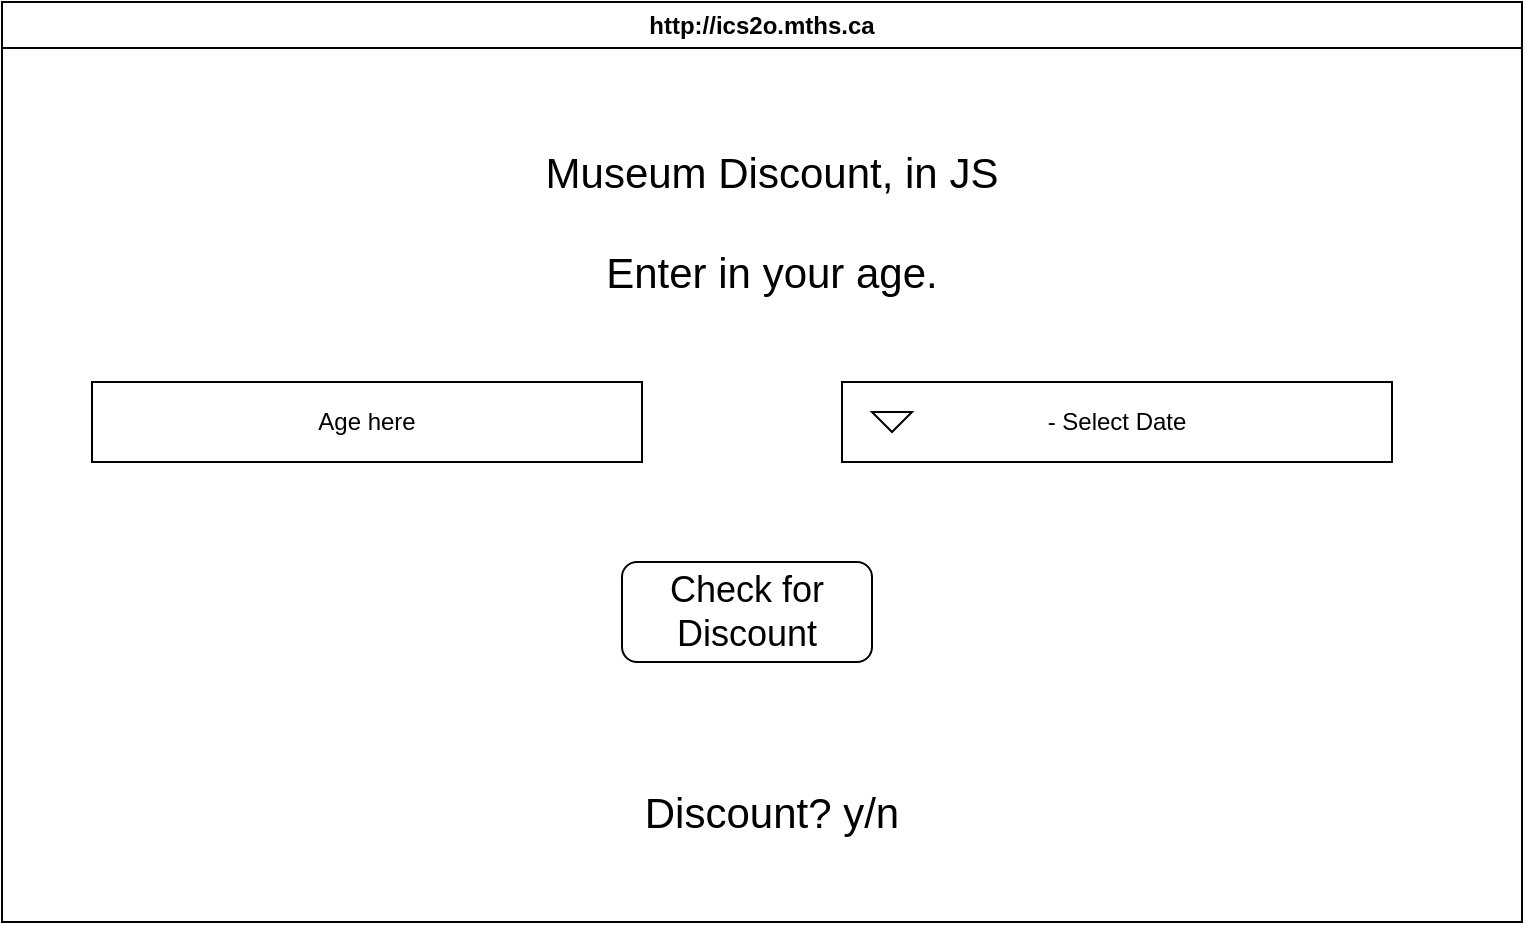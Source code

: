 <mxfile>
    <diagram id="HIP3nbAZw_EuaXWnEj3U" name="Page-1">
        <mxGraphModel dx="1017" dy="660" grid="1" gridSize="10" guides="1" tooltips="1" connect="1" arrows="1" fold="1" page="1" pageScale="1" pageWidth="850" pageHeight="1100" math="0" shadow="0">
            <root>
                <mxCell id="0"/>
                <mxCell id="1" parent="0"/>
                <mxCell id="7" value="http://ics2o.mths.ca" style="swimlane;whiteSpace=wrap;html=1;" vertex="1" parent="1">
                    <mxGeometry x="40" y="40" width="760" height="460" as="geometry"/>
                </mxCell>
                <mxCell id="8" value="&lt;div style=&quot;&quot;&gt;&lt;font color=&quot;#000000&quot;&gt;&lt;span style=&quot;font-size: 21px;&quot;&gt;Museum Discount, in JS&lt;/span&gt;&lt;/font&gt;&lt;/div&gt;&lt;div&gt;&lt;font style=&quot;font-size: 21px; color: rgb(0, 0, 0);&quot;&gt;&lt;br&gt;&lt;/font&gt;&lt;/div&gt;&lt;div style=&quot;&quot;&gt;&lt;span style=&quot;font-size: 21px;&quot;&gt;Enter in your age.&lt;/span&gt;&lt;/div&gt;&lt;div style=&quot;&quot;&gt;&lt;br&gt;&lt;/div&gt;&lt;div style=&quot;&quot;&gt;&lt;br&gt;&lt;/div&gt;&lt;div style=&quot;&quot;&gt;&lt;br&gt;&lt;/div&gt;&lt;div style=&quot;&quot;&gt;&lt;br&gt;&lt;/div&gt;&lt;div style=&quot;&quot;&gt;&lt;br&gt;&lt;/div&gt;&lt;div style=&quot;&quot;&gt;&lt;br&gt;&lt;/div&gt;&lt;div style=&quot;&quot;&gt;&lt;br&gt;&lt;/div&gt;&lt;div style=&quot;&quot;&gt;&lt;br&gt;&lt;/div&gt;&lt;div style=&quot;&quot;&gt;&lt;font style=&quot;font-size: 21px; color: rgb(0, 0, 0);&quot;&gt;&lt;br&gt;&lt;/font&gt;&lt;/div&gt;&lt;div style=&quot;&quot;&gt;&lt;font style=&quot;font-size: 21px; color: rgb(0, 0, 0);&quot;&gt;&lt;br&gt;&lt;/font&gt;&lt;/div&gt;&lt;div style=&quot;&quot;&gt;&lt;font style=&quot;font-size: 21px; color: rgb(0, 0, 0);&quot;&gt;&lt;br&gt;&lt;/font&gt;&lt;/div&gt;&lt;div style=&quot;&quot;&gt;&lt;font style=&quot;font-size: 21px; color: rgb(0, 0, 0);&quot;&gt;&lt;br&gt;&lt;/font&gt;&lt;/div&gt;&lt;div style=&quot;&quot;&gt;&lt;br&gt;&lt;/div&gt;&lt;div style=&quot;&quot;&gt;&lt;br&gt;&lt;/div&gt;&lt;div style=&quot;&quot;&gt;&lt;font color=&quot;#000000&quot;&gt;&lt;span style=&quot;font-size: 21px;&quot;&gt;Discount? y/n&lt;/span&gt;&lt;/font&gt;&lt;/div&gt;" style="text;strokeColor=none;align=center;fillColor=none;html=1;verticalAlign=middle;whiteSpace=wrap;rounded=0;" vertex="1" parent="7">
                    <mxGeometry x="234" y="50" width="302" height="390" as="geometry"/>
                </mxCell>
                <mxCell id="9" value="Age here" style="whiteSpace=wrap;html=1;" vertex="1" parent="7">
                    <mxGeometry x="45" y="190" width="275" height="40" as="geometry"/>
                </mxCell>
                <mxCell id="13" value="- Select Date" style="rounded=0;whiteSpace=wrap;html=1;" vertex="1" parent="7">
                    <mxGeometry x="420" y="190" width="275" height="40" as="geometry"/>
                </mxCell>
                <mxCell id="14" value="" style="triangle;whiteSpace=wrap;html=1;direction=south;" vertex="1" parent="7">
                    <mxGeometry x="435" y="205" width="20" height="10" as="geometry"/>
                </mxCell>
                <mxCell id="12" value="Check for Discount" style="rounded=1;whiteSpace=wrap;html=1;fontSize=18;" vertex="1" parent="7">
                    <mxGeometry x="310" y="280" width="125" height="50" as="geometry"/>
                </mxCell>
            </root>
        </mxGraphModel>
    </diagram>
</mxfile>